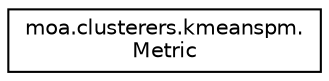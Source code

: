 digraph "Graphical Class Hierarchy"
{
 // LATEX_PDF_SIZE
  edge [fontname="Helvetica",fontsize="10",labelfontname="Helvetica",labelfontsize="10"];
  node [fontname="Helvetica",fontsize="10",shape=record];
  rankdir="LR";
  Node0 [label="moa.clusterers.kmeanspm.\lMetric",height=0.2,width=0.4,color="black", fillcolor="white", style="filled",URL="$classmoa_1_1clusterers_1_1kmeanspm_1_1_metric.html",tooltip=" "];
}
